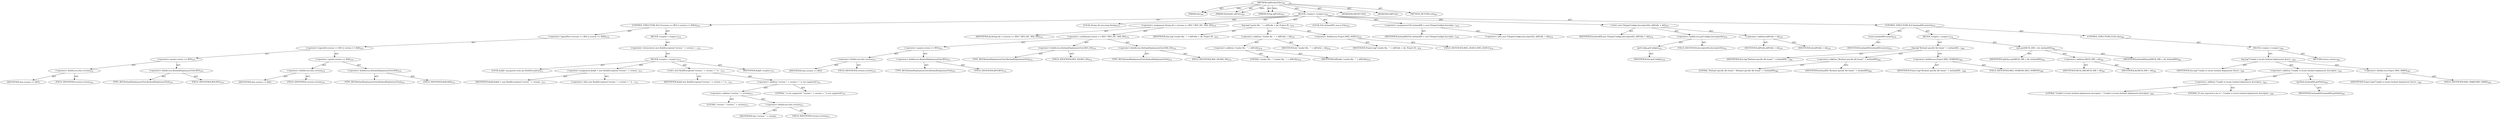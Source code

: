 digraph "addVendorFiles" {  
"111669149705" [label = <(METHOD,addVendorFiles)<SUB>267</SUB>> ]
"115964117004" [label = <(PARAM,this)<SUB>267</SUB>> ]
"115964117023" [label = <(PARAM,Hashtable ejbFiles)<SUB>267</SUB>> ]
"115964117024" [label = <(PARAM,String ddPrefix)<SUB>267</SUB>> ]
"25769803786" [label = <(BLOCK,&lt;empty&gt;,&lt;empty&gt;)<SUB>267</SUB>> ]
"47244640257" [label = <(CONTROL_STRUCTURE,IF,if (!(version == BES || version == BAS)))<SUB>270</SUB>> ]
"30064771110" [label = <(&lt;operator&gt;.logicalNot,!(version == BES || version == BAS))<SUB>270</SUB>> ]
"30064771111" [label = <(&lt;operator&gt;.logicalOr,version == BES || version == BAS)<SUB>270</SUB>> ]
"30064771112" [label = <(&lt;operator&gt;.equals,version == BES)<SUB>270</SUB>> ]
"30064771113" [label = <(&lt;operator&gt;.fieldAccess,this.version)<SUB>270</SUB>> ]
"68719476813" [label = <(IDENTIFIER,this,version == BES)> ]
"55834574861" [label = <(FIELD_IDENTIFIER,version,version)<SUB>270</SUB>> ]
"30064771114" [label = <(&lt;operator&gt;.fieldAccess,BorlandDeploymentTool.BES)<SUB>270</SUB>> ]
"180388626435" [label = <(TYPE_REF,BorlandDeploymentTool,BorlandDeploymentTool)<SUB>270</SUB>> ]
"55834574862" [label = <(FIELD_IDENTIFIER,BES,BES)<SUB>270</SUB>> ]
"30064771115" [label = <(&lt;operator&gt;.equals,version == BAS)<SUB>270</SUB>> ]
"30064771116" [label = <(&lt;operator&gt;.fieldAccess,this.version)<SUB>270</SUB>> ]
"68719476814" [label = <(IDENTIFIER,this,version == BAS)> ]
"55834574863" [label = <(FIELD_IDENTIFIER,version,version)<SUB>270</SUB>> ]
"30064771117" [label = <(&lt;operator&gt;.fieldAccess,BorlandDeploymentTool.BAS)<SUB>270</SUB>> ]
"180388626436" [label = <(TYPE_REF,BorlandDeploymentTool,BorlandDeploymentTool)<SUB>270</SUB>> ]
"55834574864" [label = <(FIELD_IDENTIFIER,BAS,BAS)<SUB>270</SUB>> ]
"25769803787" [label = <(BLOCK,&lt;empty&gt;,&lt;empty&gt;)<SUB>270</SUB>> ]
"30064771118" [label = <(&lt;operator&gt;.throw,throw new BuildException(&quot;version &quot; + version +...)<SUB>271</SUB>> ]
"25769803788" [label = <(BLOCK,&lt;empty&gt;,&lt;empty&gt;)<SUB>271</SUB>> ]
"94489280515" [label = <(LOCAL,$obj0: org.apache.tools.ant.BuildException)<SUB>271</SUB>> ]
"30064771119" [label = <(&lt;operator&gt;.assignment,$obj0 = new BuildException(&quot;version &quot; + version...)<SUB>271</SUB>> ]
"68719476815" [label = <(IDENTIFIER,$obj0,$obj0 = new BuildException(&quot;version &quot; + version...)<SUB>271</SUB>> ]
"30064771120" [label = <(&lt;operator&gt;.alloc,new BuildException(&quot;version &quot; + version + &quot; is ...)<SUB>271</SUB>> ]
"30064771121" [label = <(&lt;init&gt;,new BuildException(&quot;version &quot; + version + &quot; is ...)<SUB>271</SUB>> ]
"68719476816" [label = <(IDENTIFIER,$obj0,new BuildException(&quot;version &quot; + version + &quot; is ...)<SUB>271</SUB>> ]
"30064771122" [label = <(&lt;operator&gt;.addition,&quot;version &quot; + version + &quot; is not supported&quot;)<SUB>271</SUB>> ]
"30064771123" [label = <(&lt;operator&gt;.addition,&quot;version &quot; + version)<SUB>271</SUB>> ]
"90194313217" [label = <(LITERAL,&quot;version &quot;,&quot;version &quot; + version)<SUB>271</SUB>> ]
"30064771124" [label = <(&lt;operator&gt;.fieldAccess,this.version)<SUB>271</SUB>> ]
"68719476817" [label = <(IDENTIFIER,this,&quot;version &quot; + version)> ]
"55834574865" [label = <(FIELD_IDENTIFIER,version,version)<SUB>271</SUB>> ]
"90194313218" [label = <(LITERAL,&quot; is not supported&quot;,&quot;version &quot; + version + &quot; is not supported&quot;)<SUB>271</SUB>> ]
"68719476818" [label = <(IDENTIFIER,$obj0,&lt;empty&gt;)<SUB>271</SUB>> ]
"94489280516" [label = <(LOCAL,String dd: java.lang.String)<SUB>274</SUB>> ]
"30064771125" [label = <(&lt;operator&gt;.assignment,String dd = (version == BES ? BES_DD : BAS_DD))<SUB>274</SUB>> ]
"68719476819" [label = <(IDENTIFIER,dd,String dd = (version == BES ? BES_DD : BAS_DD))<SUB>274</SUB>> ]
"30064771126" [label = <(&lt;operator&gt;.conditional,version == BES ? BES_DD : BAS_DD)<SUB>274</SUB>> ]
"30064771127" [label = <(&lt;operator&gt;.equals,version == BES)<SUB>274</SUB>> ]
"30064771128" [label = <(&lt;operator&gt;.fieldAccess,this.version)<SUB>274</SUB>> ]
"68719476820" [label = <(IDENTIFIER,this,version == BES)> ]
"55834574866" [label = <(FIELD_IDENTIFIER,version,version)<SUB>274</SUB>> ]
"30064771129" [label = <(&lt;operator&gt;.fieldAccess,BorlandDeploymentTool.BES)<SUB>274</SUB>> ]
"180388626437" [label = <(TYPE_REF,BorlandDeploymentTool,BorlandDeploymentTool)<SUB>274</SUB>> ]
"55834574867" [label = <(FIELD_IDENTIFIER,BES,BES)<SUB>274</SUB>> ]
"30064771130" [label = <(&lt;operator&gt;.fieldAccess,BorlandDeploymentTool.BES_DD)<SUB>274</SUB>> ]
"180388626438" [label = <(TYPE_REF,BorlandDeploymentTool,BorlandDeploymentTool)<SUB>274</SUB>> ]
"55834574868" [label = <(FIELD_IDENTIFIER,BES_DD,BES_DD)<SUB>274</SUB>> ]
"30064771131" [label = <(&lt;operator&gt;.fieldAccess,BorlandDeploymentTool.BAS_DD)<SUB>274</SUB>> ]
"180388626439" [label = <(TYPE_REF,BorlandDeploymentTool,BorlandDeploymentTool)<SUB>274</SUB>> ]
"55834574869" [label = <(FIELD_IDENTIFIER,BAS_DD,BAS_DD)<SUB>274</SUB>> ]
"30064771132" [label = <(log,log(&quot;vendor file : &quot; + ddPrefix + dd, Project.M...)<SUB>276</SUB>> ]
"68719476750" [label = <(IDENTIFIER,this,log(&quot;vendor file : &quot; + ddPrefix + dd, Project.M...)<SUB>276</SUB>> ]
"30064771133" [label = <(&lt;operator&gt;.addition,&quot;vendor file : &quot; + ddPrefix + dd)<SUB>276</SUB>> ]
"30064771134" [label = <(&lt;operator&gt;.addition,&quot;vendor file : &quot; + ddPrefix)<SUB>276</SUB>> ]
"90194313219" [label = <(LITERAL,&quot;vendor file : &quot;,&quot;vendor file : &quot; + ddPrefix)<SUB>276</SUB>> ]
"68719476821" [label = <(IDENTIFIER,ddPrefix,&quot;vendor file : &quot; + ddPrefix)<SUB>276</SUB>> ]
"68719476822" [label = <(IDENTIFIER,dd,&quot;vendor file : &quot; + ddPrefix + dd)<SUB>276</SUB>> ]
"30064771135" [label = <(&lt;operator&gt;.fieldAccess,Project.MSG_DEBUG)<SUB>276</SUB>> ]
"68719476823" [label = <(IDENTIFIER,Project,log(&quot;vendor file : &quot; + ddPrefix + dd, Project.M...)<SUB>276</SUB>> ]
"55834574870" [label = <(FIELD_IDENTIFIER,MSG_DEBUG,MSG_DEBUG)<SUB>276</SUB>> ]
"94489280517" [label = <(LOCAL,File borlandDD: java.io.File)<SUB>278</SUB>> ]
"30064771136" [label = <(&lt;operator&gt;.assignment,File borlandDD = new File(getConfig().descripto...)<SUB>278</SUB>> ]
"68719476824" [label = <(IDENTIFIER,borlandDD,File borlandDD = new File(getConfig().descripto...)<SUB>278</SUB>> ]
"30064771137" [label = <(&lt;operator&gt;.alloc,new File(getConfig().descriptorDir, ddPrefix + dd))<SUB>278</SUB>> ]
"30064771138" [label = <(&lt;init&gt;,new File(getConfig().descriptorDir, ddPrefix + dd))<SUB>278</SUB>> ]
"68719476825" [label = <(IDENTIFIER,borlandDD,new File(getConfig().descriptorDir, ddPrefix + dd))<SUB>278</SUB>> ]
"30064771139" [label = <(&lt;operator&gt;.fieldAccess,getConfig().descriptorDir)<SUB>278</SUB>> ]
"30064771140" [label = <(getConfig,getConfig())<SUB>278</SUB>> ]
"68719476751" [label = <(IDENTIFIER,this,getConfig())<SUB>278</SUB>> ]
"55834574871" [label = <(FIELD_IDENTIFIER,descriptorDir,descriptorDir)<SUB>278</SUB>> ]
"30064771141" [label = <(&lt;operator&gt;.addition,ddPrefix + dd)<SUB>278</SUB>> ]
"68719476826" [label = <(IDENTIFIER,ddPrefix,ddPrefix + dd)<SUB>278</SUB>> ]
"68719476827" [label = <(IDENTIFIER,dd,ddPrefix + dd)<SUB>278</SUB>> ]
"47244640258" [label = <(CONTROL_STRUCTURE,IF,if (borlandDD.exists()))<SUB>279</SUB>> ]
"30064771142" [label = <(exists,borlandDD.exists())<SUB>279</SUB>> ]
"68719476828" [label = <(IDENTIFIER,borlandDD,borlandDD.exists())<SUB>279</SUB>> ]
"25769803789" [label = <(BLOCK,&lt;empty&gt;,&lt;empty&gt;)<SUB>279</SUB>> ]
"30064771143" [label = <(log,log(&quot;Borland specific file found &quot; + borlandDD,...)<SUB>280</SUB>> ]
"68719476752" [label = <(IDENTIFIER,this,log(&quot;Borland specific file found &quot; + borlandDD,...)<SUB>280</SUB>> ]
"30064771144" [label = <(&lt;operator&gt;.addition,&quot;Borland specific file found &quot; + borlandDD)<SUB>280</SUB>> ]
"90194313220" [label = <(LITERAL,&quot;Borland specific file found &quot;,&quot;Borland specific file found &quot; + borlandDD)<SUB>280</SUB>> ]
"68719476829" [label = <(IDENTIFIER,borlandDD,&quot;Borland specific file found &quot; + borlandDD)<SUB>280</SUB>> ]
"30064771145" [label = <(&lt;operator&gt;.fieldAccess,Project.MSG_VERBOSE)<SUB>280</SUB>> ]
"68719476830" [label = <(IDENTIFIER,Project,log(&quot;Borland specific file found &quot; + borlandDD,...)<SUB>280</SUB>> ]
"55834574872" [label = <(FIELD_IDENTIFIER,MSG_VERBOSE,MSG_VERBOSE)<SUB>280</SUB>> ]
"30064771146" [label = <(put,put(META_DIR + dd, borlandDD))<SUB>281</SUB>> ]
"68719476831" [label = <(IDENTIFIER,ejbFiles,put(META_DIR + dd, borlandDD))<SUB>281</SUB>> ]
"30064771147" [label = <(&lt;operator&gt;.addition,META_DIR + dd)<SUB>281</SUB>> ]
"68719476832" [label = <(IDENTIFIER,META_DIR,META_DIR + dd)<SUB>281</SUB>> ]
"68719476833" [label = <(IDENTIFIER,dd,META_DIR + dd)<SUB>281</SUB>> ]
"68719476834" [label = <(IDENTIFIER,borlandDD,put(META_DIR + dd, borlandDD))<SUB>281</SUB>> ]
"47244640259" [label = <(CONTROL_STRUCTURE,ELSE,else)<SUB>282</SUB>> ]
"25769803790" [label = <(BLOCK,&lt;empty&gt;,&lt;empty&gt;)<SUB>282</SUB>> ]
"30064771148" [label = <(log,log(&quot;Unable to locate borland deployment descri...)<SUB>283</SUB>> ]
"68719476753" [label = <(IDENTIFIER,this,log(&quot;Unable to locate borland deployment descri...)<SUB>283</SUB>> ]
"30064771149" [label = <(&lt;operator&gt;.addition,&quot;Unable to locate borland deployment descriptor...)<SUB>283</SUB>> ]
"30064771150" [label = <(&lt;operator&gt;.addition,&quot;Unable to locate borland deployment descriptor...)<SUB>283</SUB>> ]
"90194313221" [label = <(LITERAL,&quot;Unable to locate borland deployment descriptor. &quot;,&quot;Unable to locate borland deployment descriptor...)<SUB>283</SUB>> ]
"90194313222" [label = <(LITERAL,&quot;It was expected to be in &quot;,&quot;Unable to locate borland deployment descriptor...)<SUB>284</SUB>> ]
"30064771151" [label = <(getPath,borlandDD.getPath())<SUB>285</SUB>> ]
"68719476835" [label = <(IDENTIFIER,borlandDD,borlandDD.getPath())<SUB>285</SUB>> ]
"30064771152" [label = <(&lt;operator&gt;.fieldAccess,Project.MSG_WARN)<SUB>285</SUB>> ]
"68719476836" [label = <(IDENTIFIER,Project,log(&quot;Unable to locate borland deployment descri...)<SUB>285</SUB>> ]
"55834574873" [label = <(FIELD_IDENTIFIER,MSG_WARN,MSG_WARN)<SUB>285</SUB>> ]
"146028888065" [label = <(RETURN,return;,return;)<SUB>286</SUB>> ]
"133143986219" [label = <(MODIFIER,PROTECTED)> ]
"133143986220" [label = <(MODIFIER,VIRTUAL)> ]
"128849018889" [label = <(METHOD_RETURN,void)<SUB>267</SUB>> ]
  "111669149705" -> "115964117004"  [ label = "AST: "] 
  "111669149705" -> "115964117023"  [ label = "AST: "] 
  "111669149705" -> "115964117024"  [ label = "AST: "] 
  "111669149705" -> "25769803786"  [ label = "AST: "] 
  "111669149705" -> "133143986219"  [ label = "AST: "] 
  "111669149705" -> "133143986220"  [ label = "AST: "] 
  "111669149705" -> "128849018889"  [ label = "AST: "] 
  "25769803786" -> "47244640257"  [ label = "AST: "] 
  "25769803786" -> "94489280516"  [ label = "AST: "] 
  "25769803786" -> "30064771125"  [ label = "AST: "] 
  "25769803786" -> "30064771132"  [ label = "AST: "] 
  "25769803786" -> "94489280517"  [ label = "AST: "] 
  "25769803786" -> "30064771136"  [ label = "AST: "] 
  "25769803786" -> "30064771138"  [ label = "AST: "] 
  "25769803786" -> "47244640258"  [ label = "AST: "] 
  "47244640257" -> "30064771110"  [ label = "AST: "] 
  "47244640257" -> "25769803787"  [ label = "AST: "] 
  "30064771110" -> "30064771111"  [ label = "AST: "] 
  "30064771111" -> "30064771112"  [ label = "AST: "] 
  "30064771111" -> "30064771115"  [ label = "AST: "] 
  "30064771112" -> "30064771113"  [ label = "AST: "] 
  "30064771112" -> "30064771114"  [ label = "AST: "] 
  "30064771113" -> "68719476813"  [ label = "AST: "] 
  "30064771113" -> "55834574861"  [ label = "AST: "] 
  "30064771114" -> "180388626435"  [ label = "AST: "] 
  "30064771114" -> "55834574862"  [ label = "AST: "] 
  "30064771115" -> "30064771116"  [ label = "AST: "] 
  "30064771115" -> "30064771117"  [ label = "AST: "] 
  "30064771116" -> "68719476814"  [ label = "AST: "] 
  "30064771116" -> "55834574863"  [ label = "AST: "] 
  "30064771117" -> "180388626436"  [ label = "AST: "] 
  "30064771117" -> "55834574864"  [ label = "AST: "] 
  "25769803787" -> "30064771118"  [ label = "AST: "] 
  "30064771118" -> "25769803788"  [ label = "AST: "] 
  "25769803788" -> "94489280515"  [ label = "AST: "] 
  "25769803788" -> "30064771119"  [ label = "AST: "] 
  "25769803788" -> "30064771121"  [ label = "AST: "] 
  "25769803788" -> "68719476818"  [ label = "AST: "] 
  "30064771119" -> "68719476815"  [ label = "AST: "] 
  "30064771119" -> "30064771120"  [ label = "AST: "] 
  "30064771121" -> "68719476816"  [ label = "AST: "] 
  "30064771121" -> "30064771122"  [ label = "AST: "] 
  "30064771122" -> "30064771123"  [ label = "AST: "] 
  "30064771122" -> "90194313218"  [ label = "AST: "] 
  "30064771123" -> "90194313217"  [ label = "AST: "] 
  "30064771123" -> "30064771124"  [ label = "AST: "] 
  "30064771124" -> "68719476817"  [ label = "AST: "] 
  "30064771124" -> "55834574865"  [ label = "AST: "] 
  "30064771125" -> "68719476819"  [ label = "AST: "] 
  "30064771125" -> "30064771126"  [ label = "AST: "] 
  "30064771126" -> "30064771127"  [ label = "AST: "] 
  "30064771126" -> "30064771130"  [ label = "AST: "] 
  "30064771126" -> "30064771131"  [ label = "AST: "] 
  "30064771127" -> "30064771128"  [ label = "AST: "] 
  "30064771127" -> "30064771129"  [ label = "AST: "] 
  "30064771128" -> "68719476820"  [ label = "AST: "] 
  "30064771128" -> "55834574866"  [ label = "AST: "] 
  "30064771129" -> "180388626437"  [ label = "AST: "] 
  "30064771129" -> "55834574867"  [ label = "AST: "] 
  "30064771130" -> "180388626438"  [ label = "AST: "] 
  "30064771130" -> "55834574868"  [ label = "AST: "] 
  "30064771131" -> "180388626439"  [ label = "AST: "] 
  "30064771131" -> "55834574869"  [ label = "AST: "] 
  "30064771132" -> "68719476750"  [ label = "AST: "] 
  "30064771132" -> "30064771133"  [ label = "AST: "] 
  "30064771132" -> "30064771135"  [ label = "AST: "] 
  "30064771133" -> "30064771134"  [ label = "AST: "] 
  "30064771133" -> "68719476822"  [ label = "AST: "] 
  "30064771134" -> "90194313219"  [ label = "AST: "] 
  "30064771134" -> "68719476821"  [ label = "AST: "] 
  "30064771135" -> "68719476823"  [ label = "AST: "] 
  "30064771135" -> "55834574870"  [ label = "AST: "] 
  "30064771136" -> "68719476824"  [ label = "AST: "] 
  "30064771136" -> "30064771137"  [ label = "AST: "] 
  "30064771138" -> "68719476825"  [ label = "AST: "] 
  "30064771138" -> "30064771139"  [ label = "AST: "] 
  "30064771138" -> "30064771141"  [ label = "AST: "] 
  "30064771139" -> "30064771140"  [ label = "AST: "] 
  "30064771139" -> "55834574871"  [ label = "AST: "] 
  "30064771140" -> "68719476751"  [ label = "AST: "] 
  "30064771141" -> "68719476826"  [ label = "AST: "] 
  "30064771141" -> "68719476827"  [ label = "AST: "] 
  "47244640258" -> "30064771142"  [ label = "AST: "] 
  "47244640258" -> "25769803789"  [ label = "AST: "] 
  "47244640258" -> "47244640259"  [ label = "AST: "] 
  "30064771142" -> "68719476828"  [ label = "AST: "] 
  "25769803789" -> "30064771143"  [ label = "AST: "] 
  "25769803789" -> "30064771146"  [ label = "AST: "] 
  "30064771143" -> "68719476752"  [ label = "AST: "] 
  "30064771143" -> "30064771144"  [ label = "AST: "] 
  "30064771143" -> "30064771145"  [ label = "AST: "] 
  "30064771144" -> "90194313220"  [ label = "AST: "] 
  "30064771144" -> "68719476829"  [ label = "AST: "] 
  "30064771145" -> "68719476830"  [ label = "AST: "] 
  "30064771145" -> "55834574872"  [ label = "AST: "] 
  "30064771146" -> "68719476831"  [ label = "AST: "] 
  "30064771146" -> "30064771147"  [ label = "AST: "] 
  "30064771146" -> "68719476834"  [ label = "AST: "] 
  "30064771147" -> "68719476832"  [ label = "AST: "] 
  "30064771147" -> "68719476833"  [ label = "AST: "] 
  "47244640259" -> "25769803790"  [ label = "AST: "] 
  "25769803790" -> "30064771148"  [ label = "AST: "] 
  "25769803790" -> "146028888065"  [ label = "AST: "] 
  "30064771148" -> "68719476753"  [ label = "AST: "] 
  "30064771148" -> "30064771149"  [ label = "AST: "] 
  "30064771148" -> "30064771152"  [ label = "AST: "] 
  "30064771149" -> "30064771150"  [ label = "AST: "] 
  "30064771149" -> "30064771151"  [ label = "AST: "] 
  "30064771150" -> "90194313221"  [ label = "AST: "] 
  "30064771150" -> "90194313222"  [ label = "AST: "] 
  "30064771151" -> "68719476835"  [ label = "AST: "] 
  "30064771152" -> "68719476836"  [ label = "AST: "] 
  "30064771152" -> "55834574873"  [ label = "AST: "] 
  "111669149705" -> "115964117004"  [ label = "DDG: "] 
  "111669149705" -> "115964117023"  [ label = "DDG: "] 
  "111669149705" -> "115964117024"  [ label = "DDG: "] 
}
